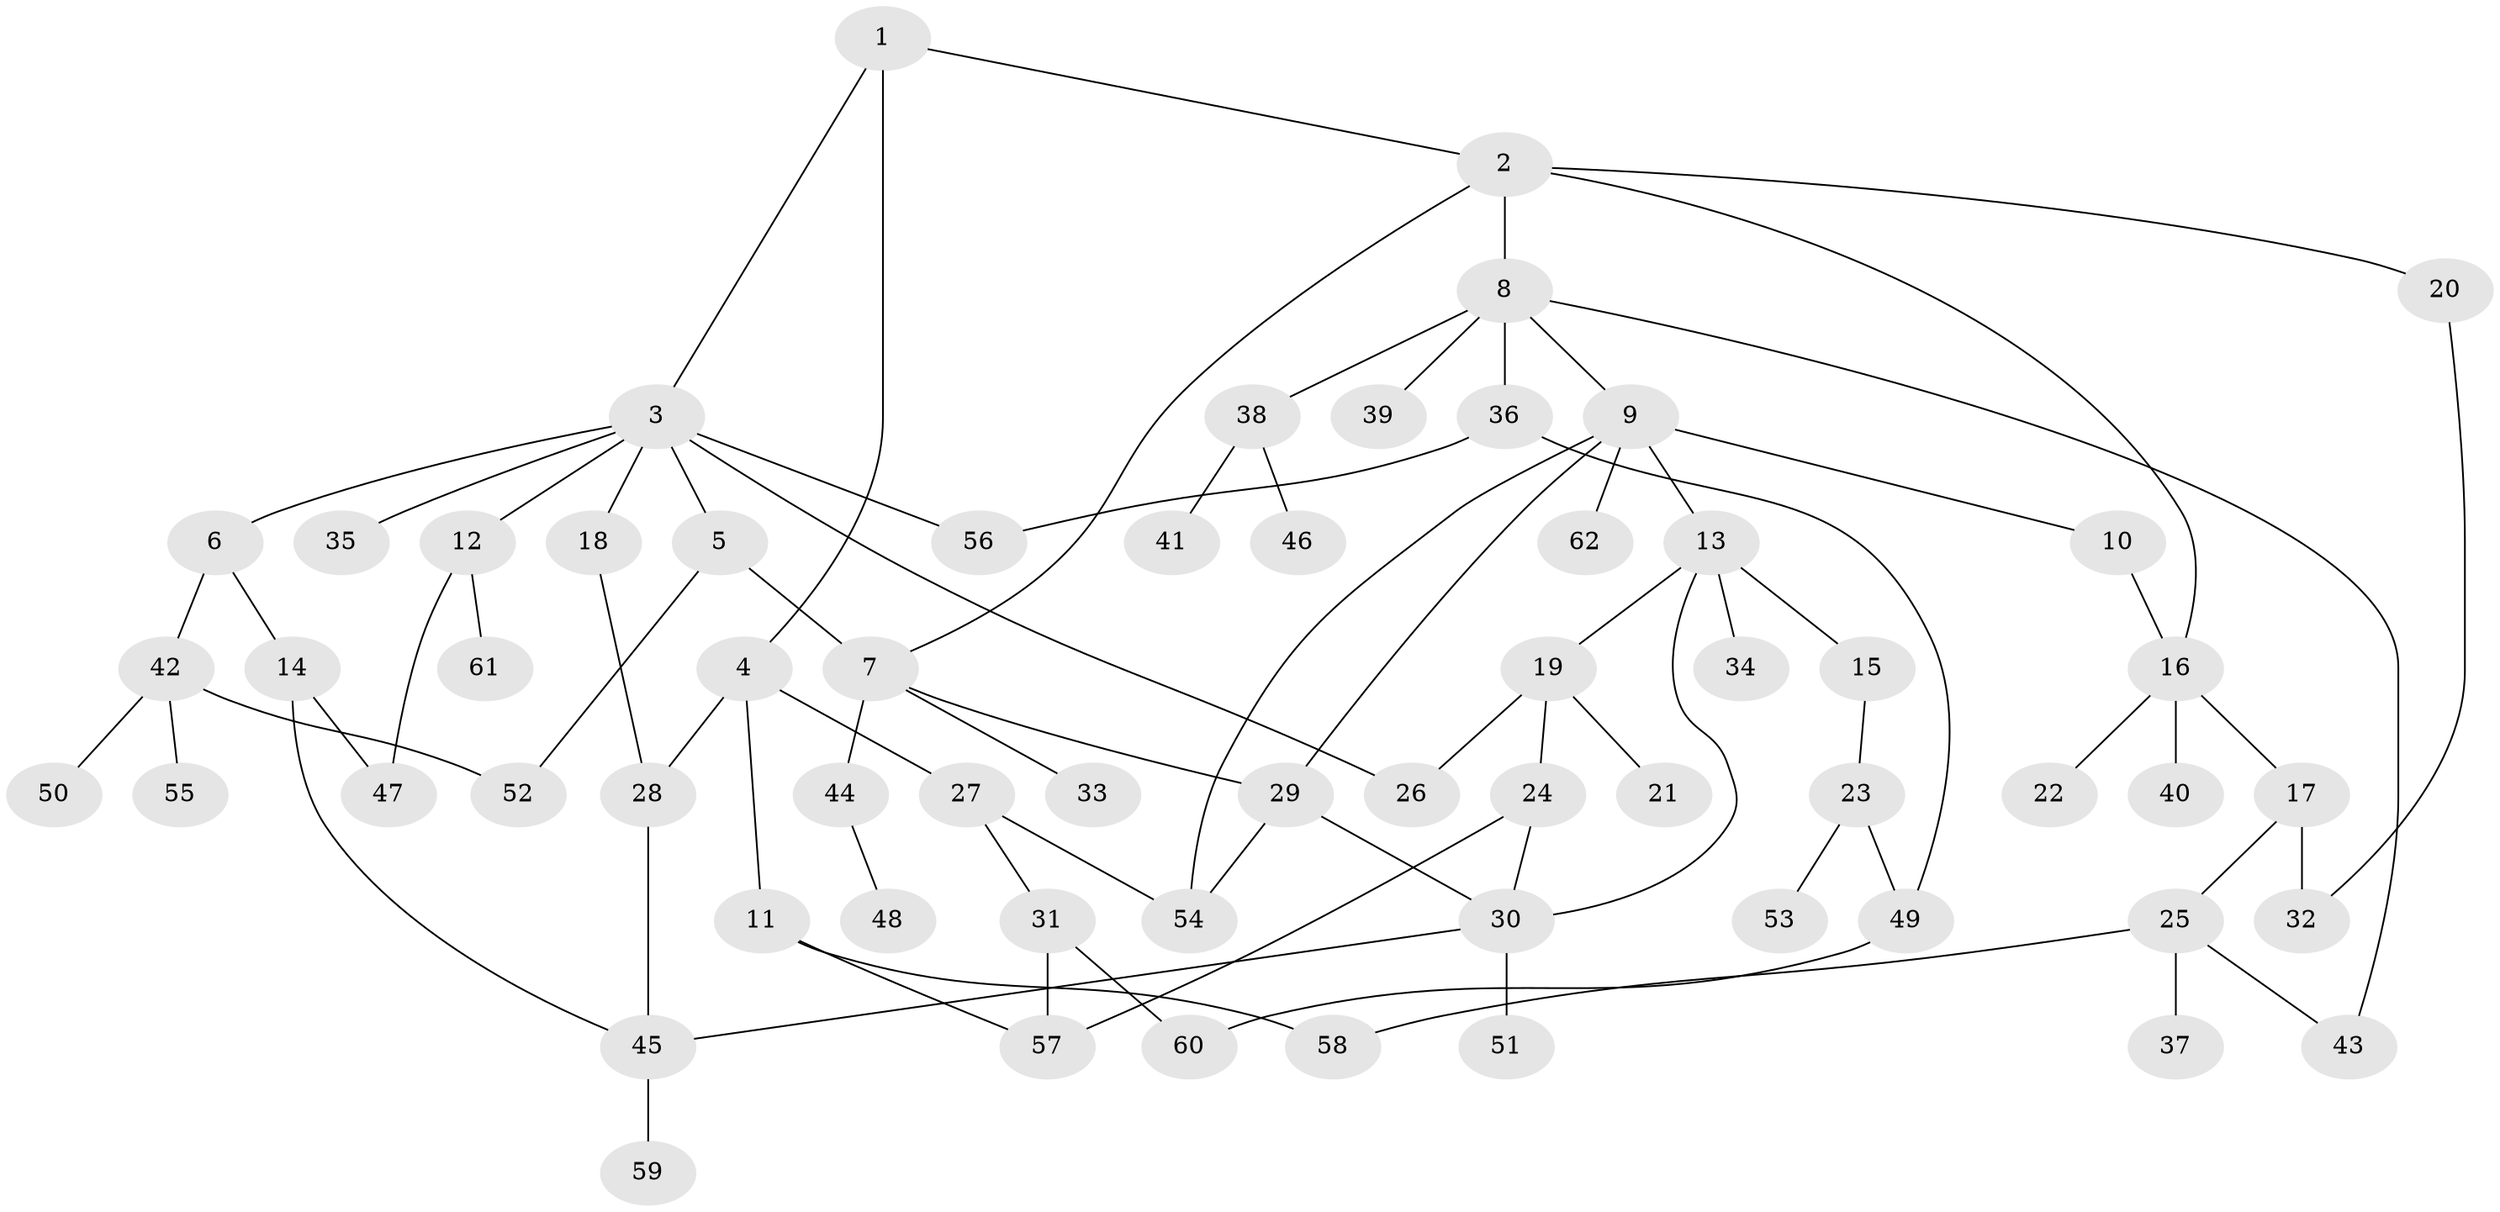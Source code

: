 // coarse degree distribution, {7: 0.06451612903225806, 5: 0.03225806451612903, 4: 0.0967741935483871, 1: 0.45161290322580644, 2: 0.16129032258064516, 6: 0.06451612903225806, 3: 0.0967741935483871, 8: 0.03225806451612903}
// Generated by graph-tools (version 1.1) at 2025/45/03/04/25 21:45:51]
// undirected, 62 vertices, 82 edges
graph export_dot {
graph [start="1"]
  node [color=gray90,style=filled];
  1;
  2;
  3;
  4;
  5;
  6;
  7;
  8;
  9;
  10;
  11;
  12;
  13;
  14;
  15;
  16;
  17;
  18;
  19;
  20;
  21;
  22;
  23;
  24;
  25;
  26;
  27;
  28;
  29;
  30;
  31;
  32;
  33;
  34;
  35;
  36;
  37;
  38;
  39;
  40;
  41;
  42;
  43;
  44;
  45;
  46;
  47;
  48;
  49;
  50;
  51;
  52;
  53;
  54;
  55;
  56;
  57;
  58;
  59;
  60;
  61;
  62;
  1 -- 2;
  1 -- 3;
  1 -- 4;
  2 -- 7;
  2 -- 8;
  2 -- 16;
  2 -- 20;
  3 -- 5;
  3 -- 6;
  3 -- 12;
  3 -- 18;
  3 -- 35;
  3 -- 56;
  3 -- 26;
  4 -- 11;
  4 -- 27;
  4 -- 28;
  5 -- 52;
  5 -- 7;
  6 -- 14;
  6 -- 42;
  7 -- 29;
  7 -- 33;
  7 -- 44;
  8 -- 9;
  8 -- 36;
  8 -- 38;
  8 -- 39;
  8 -- 43;
  9 -- 10;
  9 -- 13;
  9 -- 54;
  9 -- 62;
  9 -- 29;
  10 -- 16;
  11 -- 58;
  11 -- 57;
  12 -- 47;
  12 -- 61;
  13 -- 15;
  13 -- 19;
  13 -- 34;
  13 -- 30;
  14 -- 47;
  14 -- 45;
  15 -- 23;
  16 -- 17;
  16 -- 22;
  16 -- 40;
  17 -- 25;
  17 -- 32;
  18 -- 28;
  19 -- 21;
  19 -- 24;
  19 -- 26;
  20 -- 32;
  23 -- 53;
  23 -- 49;
  24 -- 30;
  24 -- 57;
  25 -- 37;
  25 -- 43;
  25 -- 58;
  27 -- 31;
  27 -- 54;
  28 -- 45;
  29 -- 30;
  29 -- 54;
  30 -- 45;
  30 -- 51;
  31 -- 57;
  31 -- 60;
  36 -- 49;
  36 -- 56;
  38 -- 41;
  38 -- 46;
  42 -- 50;
  42 -- 55;
  42 -- 52;
  44 -- 48;
  45 -- 59;
  49 -- 60;
}

